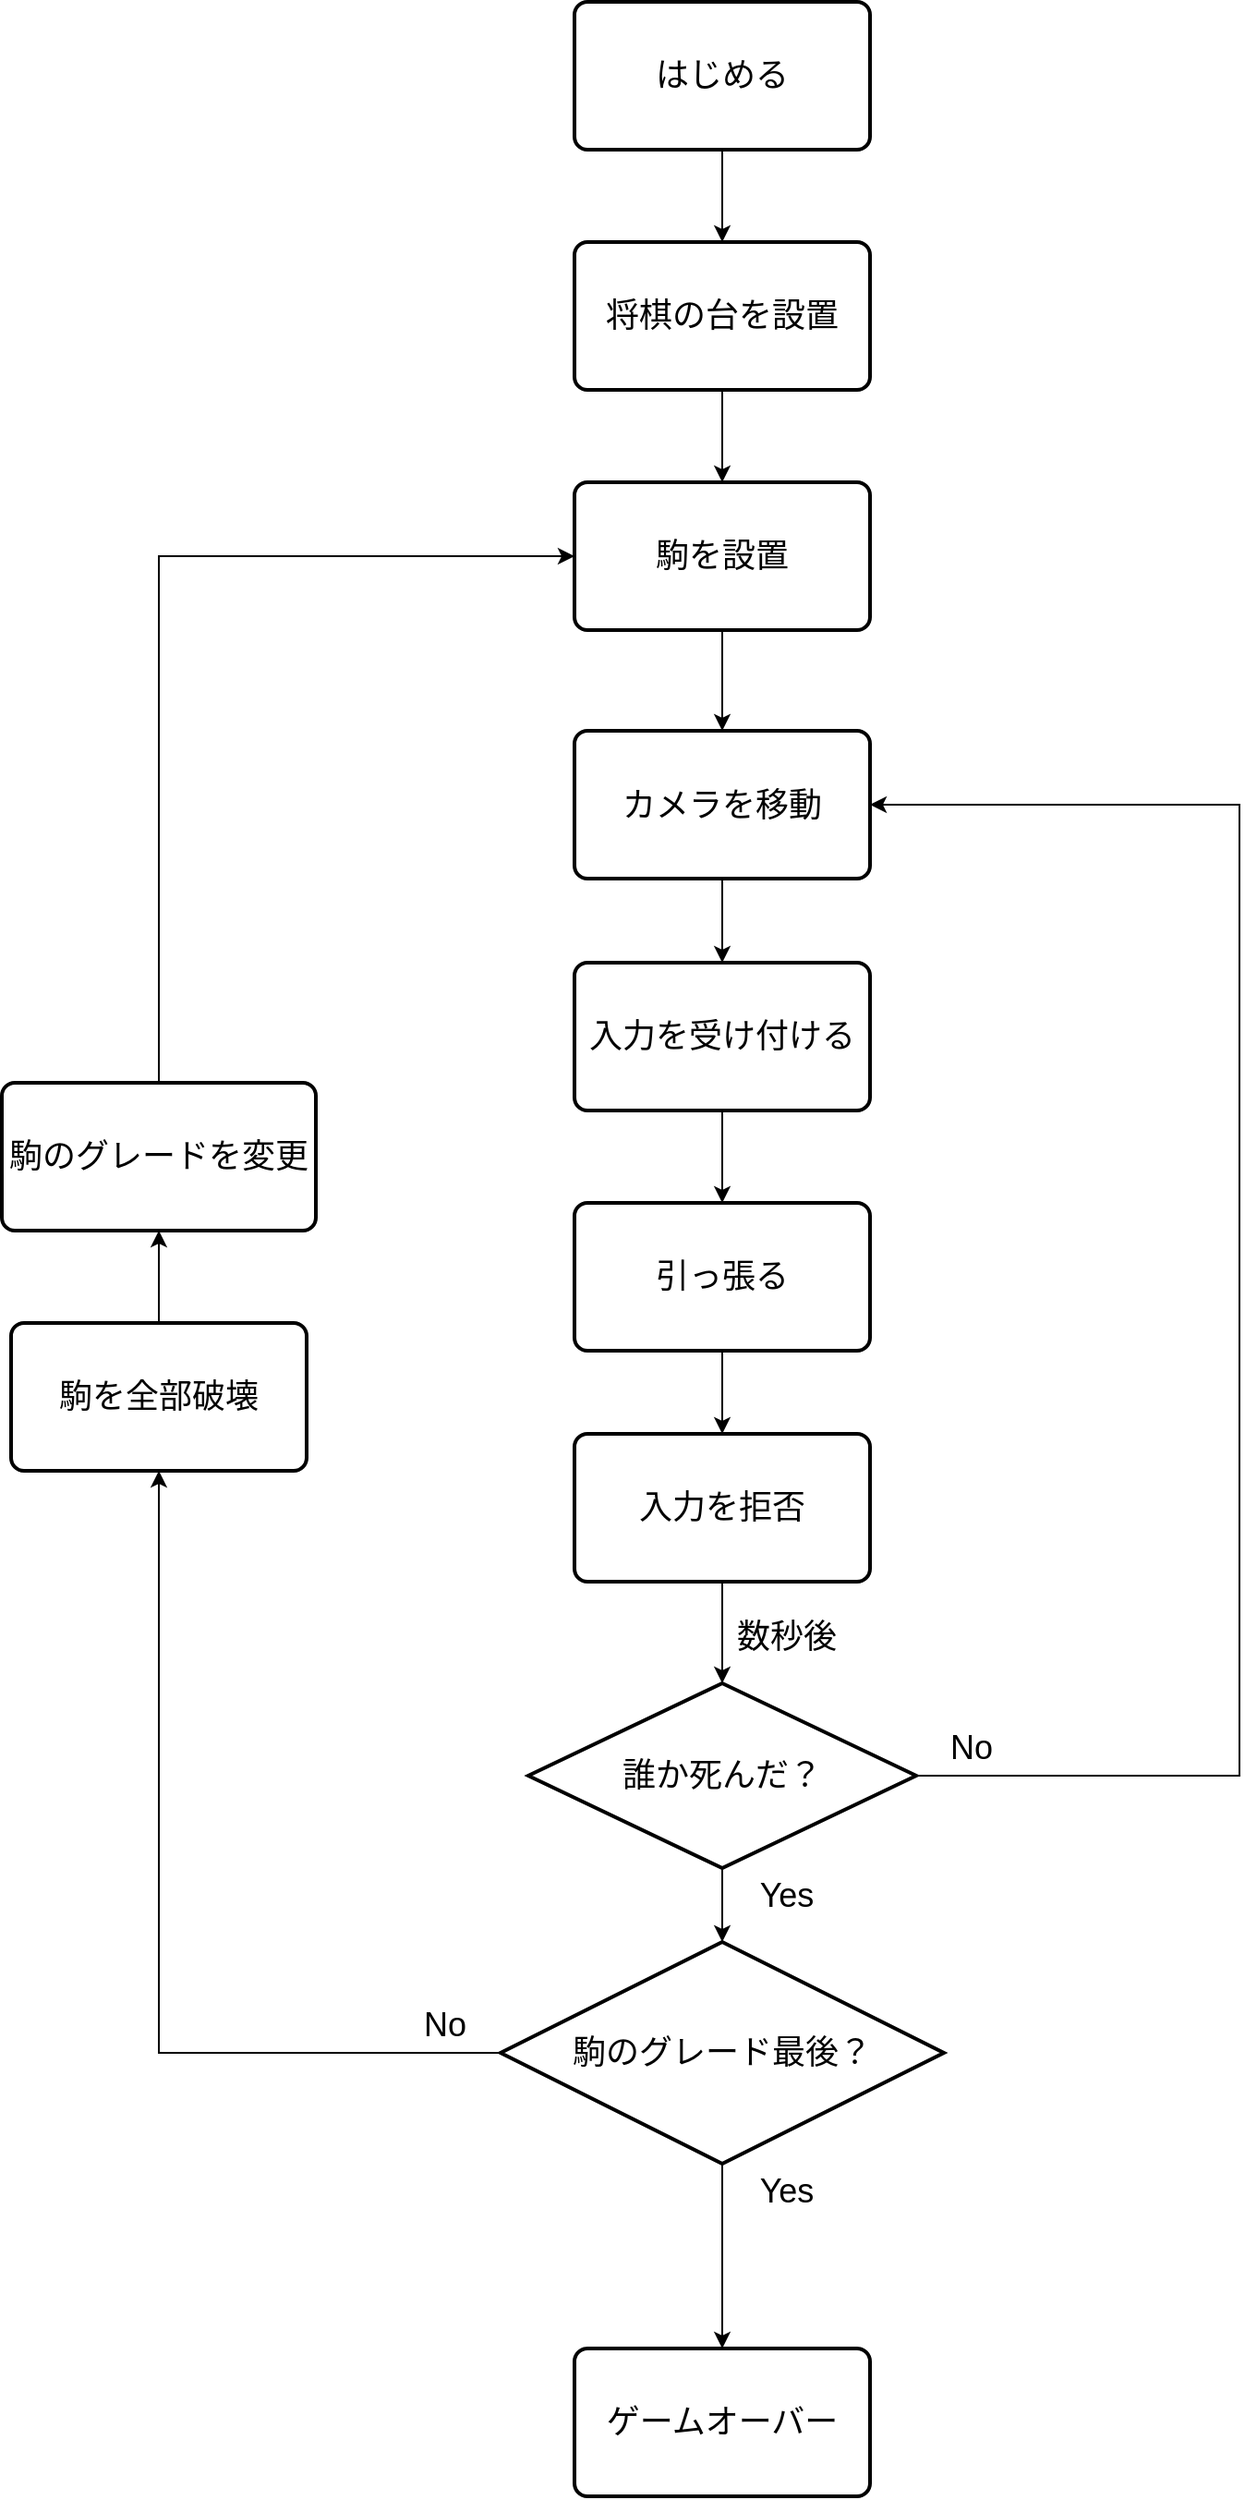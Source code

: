 <mxfile version="26.0.16" pages="2">
  <diagram id="KNrEsxc8OHT4lTlmo8bN" name="ゲームの流れ">
    <mxGraphModel dx="838" dy="947" grid="1" gridSize="10" guides="1" tooltips="1" connect="1" arrows="1" fold="1" page="1" pageScale="1" pageWidth="827" pageHeight="2000" math="0" shadow="0">
      <root>
        <mxCell id="0" />
        <mxCell id="1" parent="0" />
        <mxCell id="aFEkbyYQlSuxi4dH8qW9-11" style="edgeStyle=orthogonalEdgeStyle;rounded=0;orthogonalLoop=1;jettySize=auto;html=1;" edge="1" parent="1" source="aFEkbyYQlSuxi4dH8qW9-1" target="aFEkbyYQlSuxi4dH8qW9-2">
          <mxGeometry relative="1" as="geometry" />
        </mxCell>
        <mxCell id="aFEkbyYQlSuxi4dH8qW9-1" value="&lt;span style=&quot;font-size: 18px;&quot;&gt;はじめる&lt;/span&gt;" style="rounded=1;whiteSpace=wrap;html=1;absoluteArcSize=1;arcSize=14;strokeWidth=2;" vertex="1" parent="1">
          <mxGeometry x="345" y="110" width="160" height="80" as="geometry" />
        </mxCell>
        <mxCell id="aFEkbyYQlSuxi4dH8qW9-12" style="edgeStyle=orthogonalEdgeStyle;rounded=0;orthogonalLoop=1;jettySize=auto;html=1;" edge="1" parent="1" source="aFEkbyYQlSuxi4dH8qW9-2" target="aFEkbyYQlSuxi4dH8qW9-3">
          <mxGeometry relative="1" as="geometry" />
        </mxCell>
        <mxCell id="aFEkbyYQlSuxi4dH8qW9-2" value="&lt;span style=&quot;font-size: 18px;&quot;&gt;将棋の台を設置&lt;/span&gt;" style="rounded=1;whiteSpace=wrap;html=1;absoluteArcSize=1;arcSize=14;strokeWidth=2;" vertex="1" parent="1">
          <mxGeometry x="345" y="240" width="160" height="80" as="geometry" />
        </mxCell>
        <mxCell id="aFEkbyYQlSuxi4dH8qW9-13" style="edgeStyle=orthogonalEdgeStyle;rounded=0;orthogonalLoop=1;jettySize=auto;html=1;" edge="1" parent="1" source="aFEkbyYQlSuxi4dH8qW9-3" target="aFEkbyYQlSuxi4dH8qW9-4">
          <mxGeometry relative="1" as="geometry" />
        </mxCell>
        <mxCell id="aFEkbyYQlSuxi4dH8qW9-3" value="&lt;span style=&quot;font-size: 18px;&quot;&gt;駒を設置&lt;/span&gt;" style="rounded=1;whiteSpace=wrap;html=1;absoluteArcSize=1;arcSize=14;strokeWidth=2;" vertex="1" parent="1">
          <mxGeometry x="345" y="370" width="160" height="80" as="geometry" />
        </mxCell>
        <mxCell id="aFEkbyYQlSuxi4dH8qW9-14" style="edgeStyle=orthogonalEdgeStyle;rounded=0;orthogonalLoop=1;jettySize=auto;html=1;" edge="1" parent="1" source="aFEkbyYQlSuxi4dH8qW9-4" target="aFEkbyYQlSuxi4dH8qW9-5">
          <mxGeometry relative="1" as="geometry" />
        </mxCell>
        <mxCell id="aFEkbyYQlSuxi4dH8qW9-4" value="&lt;span style=&quot;font-size: 18px;&quot;&gt;カメラを移動&lt;/span&gt;" style="rounded=1;whiteSpace=wrap;html=1;absoluteArcSize=1;arcSize=14;strokeWidth=2;" vertex="1" parent="1">
          <mxGeometry x="345" y="504.5" width="160" height="80" as="geometry" />
        </mxCell>
        <mxCell id="aFEkbyYQlSuxi4dH8qW9-15" style="edgeStyle=orthogonalEdgeStyle;rounded=0;orthogonalLoop=1;jettySize=auto;html=1;" edge="1" parent="1" source="aFEkbyYQlSuxi4dH8qW9-5" target="aFEkbyYQlSuxi4dH8qW9-6">
          <mxGeometry relative="1" as="geometry" />
        </mxCell>
        <mxCell id="aFEkbyYQlSuxi4dH8qW9-5" value="&lt;span style=&quot;font-size: 18px;&quot;&gt;入力を受け付ける&lt;/span&gt;" style="rounded=1;whiteSpace=wrap;html=1;absoluteArcSize=1;arcSize=14;strokeWidth=2;" vertex="1" parent="1">
          <mxGeometry x="345" y="630" width="160" height="80" as="geometry" />
        </mxCell>
        <mxCell id="aFEkbyYQlSuxi4dH8qW9-16" style="edgeStyle=orthogonalEdgeStyle;rounded=0;orthogonalLoop=1;jettySize=auto;html=1;" edge="1" parent="1" source="aFEkbyYQlSuxi4dH8qW9-6" target="aFEkbyYQlSuxi4dH8qW9-26">
          <mxGeometry relative="1" as="geometry" />
        </mxCell>
        <mxCell id="aFEkbyYQlSuxi4dH8qW9-6" value="&lt;span style=&quot;font-size: 18px;&quot;&gt;引っ張る&lt;/span&gt;" style="rounded=1;whiteSpace=wrap;html=1;absoluteArcSize=1;arcSize=14;strokeWidth=2;" vertex="1" parent="1">
          <mxGeometry x="345" y="760" width="160" height="80" as="geometry" />
        </mxCell>
        <mxCell id="aFEkbyYQlSuxi4dH8qW9-28" style="edgeStyle=orthogonalEdgeStyle;rounded=0;orthogonalLoop=1;jettySize=auto;html=1;" edge="1" parent="1" source="aFEkbyYQlSuxi4dH8qW9-7" target="aFEkbyYQlSuxi4dH8qW9-4">
          <mxGeometry relative="1" as="geometry">
            <Array as="points">
              <mxPoint x="705" y="1070" />
              <mxPoint x="705" y="544.5" />
            </Array>
          </mxGeometry>
        </mxCell>
        <mxCell id="aFEkbyYQlSuxi4dH8qW9-36" style="edgeStyle=orthogonalEdgeStyle;rounded=0;orthogonalLoop=1;jettySize=auto;html=1;" edge="1" parent="1" source="aFEkbyYQlSuxi4dH8qW9-7" target="aFEkbyYQlSuxi4dH8qW9-35">
          <mxGeometry relative="1" as="geometry" />
        </mxCell>
        <mxCell id="aFEkbyYQlSuxi4dH8qW9-7" value="&lt;font style=&quot;font-size: 18px;&quot;&gt;誰か死んだ？&lt;/font&gt;" style="strokeWidth=2;html=1;shape=mxgraph.flowchart.decision;whiteSpace=wrap;" vertex="1" parent="1">
          <mxGeometry x="320" y="1020" width="210" height="100" as="geometry" />
        </mxCell>
        <mxCell id="aFEkbyYQlSuxi4dH8qW9-20" value="&lt;font style=&quot;font-size: 18px;&quot;&gt;Yes&lt;/font&gt;" style="text;html=1;align=center;verticalAlign=middle;whiteSpace=wrap;rounded=0;" vertex="1" parent="1">
          <mxGeometry x="430" y="1120" width="60" height="30" as="geometry" />
        </mxCell>
        <mxCell id="aFEkbyYQlSuxi4dH8qW9-22" value="&lt;font style=&quot;font-size: 18px;&quot;&gt;No&lt;/font&gt;" style="text;html=1;align=center;verticalAlign=middle;whiteSpace=wrap;rounded=0;" vertex="1" parent="1">
          <mxGeometry x="530" y="1040" width="60" height="30" as="geometry" />
        </mxCell>
        <mxCell id="aFEkbyYQlSuxi4dH8qW9-27" style="edgeStyle=orthogonalEdgeStyle;rounded=0;orthogonalLoop=1;jettySize=auto;html=1;" edge="1" parent="1" source="aFEkbyYQlSuxi4dH8qW9-26" target="aFEkbyYQlSuxi4dH8qW9-7">
          <mxGeometry relative="1" as="geometry" />
        </mxCell>
        <mxCell id="aFEkbyYQlSuxi4dH8qW9-26" value="&lt;span style=&quot;font-size: 18px;&quot;&gt;入力を拒否&lt;/span&gt;" style="rounded=1;whiteSpace=wrap;html=1;absoluteArcSize=1;arcSize=14;strokeWidth=2;" vertex="1" parent="1">
          <mxGeometry x="345" y="885" width="160" height="80" as="geometry" />
        </mxCell>
        <mxCell id="aFEkbyYQlSuxi4dH8qW9-32" style="edgeStyle=orthogonalEdgeStyle;rounded=0;orthogonalLoop=1;jettySize=auto;html=1;entryX=0.5;entryY=1;entryDx=0;entryDy=0;" edge="1" parent="1" source="aFEkbyYQlSuxi4dH8qW9-30" target="aFEkbyYQlSuxi4dH8qW9-31">
          <mxGeometry relative="1" as="geometry" />
        </mxCell>
        <mxCell id="aFEkbyYQlSuxi4dH8qW9-30" value="&lt;span style=&quot;font-size: 18px;&quot;&gt;駒を全部破壊&lt;/span&gt;" style="rounded=1;whiteSpace=wrap;html=1;absoluteArcSize=1;arcSize=14;strokeWidth=2;" vertex="1" parent="1">
          <mxGeometry x="40" y="825" width="160" height="80" as="geometry" />
        </mxCell>
        <mxCell id="aFEkbyYQlSuxi4dH8qW9-34" style="edgeStyle=orthogonalEdgeStyle;rounded=0;orthogonalLoop=1;jettySize=auto;html=1;" edge="1" parent="1" source="aFEkbyYQlSuxi4dH8qW9-31" target="aFEkbyYQlSuxi4dH8qW9-3">
          <mxGeometry relative="1" as="geometry">
            <Array as="points">
              <mxPoint x="120" y="410" />
            </Array>
          </mxGeometry>
        </mxCell>
        <mxCell id="aFEkbyYQlSuxi4dH8qW9-31" value="&lt;span style=&quot;font-size: 18px;&quot;&gt;駒のグレードを変更&lt;/span&gt;" style="rounded=1;whiteSpace=wrap;html=1;absoluteArcSize=1;arcSize=14;strokeWidth=2;" vertex="1" parent="1">
          <mxGeometry x="35" y="695" width="170" height="80" as="geometry" />
        </mxCell>
        <mxCell id="aFEkbyYQlSuxi4dH8qW9-37" style="edgeStyle=orthogonalEdgeStyle;rounded=0;orthogonalLoop=1;jettySize=auto;html=1;" edge="1" parent="1" source="aFEkbyYQlSuxi4dH8qW9-35" target="aFEkbyYQlSuxi4dH8qW9-30">
          <mxGeometry relative="1" as="geometry" />
        </mxCell>
        <mxCell id="aFEkbyYQlSuxi4dH8qW9-43" style="edgeStyle=orthogonalEdgeStyle;rounded=0;orthogonalLoop=1;jettySize=auto;html=1;" edge="1" parent="1" source="aFEkbyYQlSuxi4dH8qW9-35" target="aFEkbyYQlSuxi4dH8qW9-41">
          <mxGeometry relative="1" as="geometry" />
        </mxCell>
        <mxCell id="aFEkbyYQlSuxi4dH8qW9-35" value="&lt;font style=&quot;font-size: 18px;&quot;&gt;駒のグレード最後？&lt;/font&gt;" style="strokeWidth=2;html=1;shape=mxgraph.flowchart.decision;whiteSpace=wrap;" vertex="1" parent="1">
          <mxGeometry x="305" y="1160" width="240" height="120" as="geometry" />
        </mxCell>
        <mxCell id="aFEkbyYQlSuxi4dH8qW9-38" value="&lt;font style=&quot;font-size: 18px;&quot;&gt;Yes&lt;/font&gt;" style="text;html=1;align=center;verticalAlign=middle;whiteSpace=wrap;rounded=0;" vertex="1" parent="1">
          <mxGeometry x="430" y="1280" width="60" height="30" as="geometry" />
        </mxCell>
        <mxCell id="aFEkbyYQlSuxi4dH8qW9-39" value="&lt;font style=&quot;font-size: 18px;&quot;&gt;No&lt;/font&gt;" style="text;html=1;align=center;verticalAlign=middle;whiteSpace=wrap;rounded=0;" vertex="1" parent="1">
          <mxGeometry x="245" y="1190" width="60" height="30" as="geometry" />
        </mxCell>
        <mxCell id="aFEkbyYQlSuxi4dH8qW9-41" value="&lt;span style=&quot;font-size: 18px;&quot;&gt;ゲームオーバー&lt;/span&gt;" style="rounded=1;whiteSpace=wrap;html=1;absoluteArcSize=1;arcSize=14;strokeWidth=2;" vertex="1" parent="1">
          <mxGeometry x="345" y="1380" width="160" height="80" as="geometry" />
        </mxCell>
        <mxCell id="aFEkbyYQlSuxi4dH8qW9-42" value="&lt;font style=&quot;font-size: 18px;&quot;&gt;数秒後&lt;/font&gt;" style="text;html=1;align=center;verticalAlign=middle;whiteSpace=wrap;rounded=0;" vertex="1" parent="1">
          <mxGeometry x="430" y="980" width="60" height="30" as="geometry" />
        </mxCell>
      </root>
    </mxGraphModel>
  </diagram>
  <diagram name="Page-1" id="3xXr-MqqkD-zRefkywo9">
    <mxGraphModel dx="712" dy="805" grid="1" gridSize="10" guides="1" tooltips="1" connect="1" arrows="1" fold="1" page="1" pageScale="1" pageWidth="827" pageHeight="1169" math="0" shadow="0">
      <root>
        <mxCell id="0" />
        <mxCell id="1" parent="0" />
        <mxCell id="0YVbEVulbBWbXWCxAZjD-1" value="" style="rounded=0;whiteSpace=wrap;html=1;" vertex="1" parent="1">
          <mxGeometry x="60" y="130" width="390" height="260" as="geometry" />
        </mxCell>
        <mxCell id="0YVbEVulbBWbXWCxAZjD-7" value="PlayerInputManager" style="swimlane;fontStyle=0;childLayout=stackLayout;horizontal=1;startSize=30;horizontalStack=0;resizeParent=1;resizeParentMax=0;resizeLast=0;collapsible=1;marginBottom=0;whiteSpace=wrap;html=1;" vertex="1" parent="1">
          <mxGeometry x="560" y="100" width="170" height="120" as="geometry" />
        </mxCell>
        <mxCell id="0YVbEVulbBWbXWCxAZjD-8" value="- OnEnable() : void" style="text;strokeColor=none;fillColor=none;align=left;verticalAlign=middle;spacingLeft=4;spacingRight=4;overflow=hidden;points=[[0,0.5],[1,0.5]];portConstraint=eastwest;rotatable=0;whiteSpace=wrap;html=1;" vertex="1" parent="0YVbEVulbBWbXWCxAZjD-7">
          <mxGeometry y="30" width="170" height="30" as="geometry" />
        </mxCell>
        <mxCell id="0YVbEVulbBWbXWCxAZjD-9" value="- OnDisable() : void" style="text;strokeColor=none;fillColor=none;align=left;verticalAlign=middle;spacingLeft=4;spacingRight=4;overflow=hidden;points=[[0,0.5],[1,0.5]];portConstraint=eastwest;rotatable=0;whiteSpace=wrap;html=1;" vertex="1" parent="0YVbEVulbBWbXWCxAZjD-7">
          <mxGeometry y="60" width="170" height="30" as="geometry" />
        </mxCell>
        <mxCell id="0YVbEVulbBWbXWCxAZjD-10" value="- CalcFlickDirection() : void" style="text;strokeColor=none;fillColor=none;align=left;verticalAlign=middle;spacingLeft=4;spacingRight=4;overflow=hidden;points=[[0,0.5],[1,0.5]];portConstraint=eastwest;rotatable=0;whiteSpace=wrap;html=1;" vertex="1" parent="0YVbEVulbBWbXWCxAZjD-7">
          <mxGeometry y="90" width="170" height="30" as="geometry" />
        </mxCell>
        <mxCell id="0YVbEVulbBWbXWCxAZjD-12" value="Player" style="text;html=1;align=center;verticalAlign=middle;whiteSpace=wrap;rounded=0;" vertex="1" parent="1">
          <mxGeometry x="70" y="140" width="60" height="30" as="geometry" />
        </mxCell>
        <mxCell id="0YVbEVulbBWbXWCxAZjD-14" value="&lt;p style=&quot;margin:0px;margin-top:4px;text-align:center;&quot;&gt;&lt;i&gt;&amp;lt;&amp;lt;Interface&amp;gt;&amp;gt;&lt;/i&gt;&lt;br&gt;&lt;b&gt;IFlickable&lt;/b&gt;&lt;/p&gt;&lt;hr size=&quot;1&quot; style=&quot;border-style:solid;&quot;&gt;&lt;p style=&quot;margin:0px;margin-left:4px;&quot;&gt;+ FlickObject(direction : Vector3) : void&lt;/p&gt;" style="verticalAlign=top;align=left;overflow=fill;html=1;whiteSpace=wrap;" vertex="1" parent="1">
          <mxGeometry x="220" y="170" width="220" height="70" as="geometry" />
        </mxCell>
        <mxCell id="0YVbEVulbBWbXWCxAZjD-19" style="edgeStyle=orthogonalEdgeStyle;rounded=0;orthogonalLoop=1;jettySize=auto;html=1;" edge="1" parent="1" source="0YVbEVulbBWbXWCxAZjD-15" target="0YVbEVulbBWbXWCxAZjD-14">
          <mxGeometry relative="1" as="geometry" />
        </mxCell>
        <mxCell id="0YVbEVulbBWbXWCxAZjD-15" value="KomaBase" style="swimlane;fontStyle=0;childLayout=stackLayout;horizontal=1;startSize=26;fillColor=none;horizontalStack=0;resizeParent=1;resizeParentMax=0;resizeLast=0;collapsible=1;marginBottom=0;whiteSpace=wrap;html=1;" vertex="1" parent="1">
          <mxGeometry x="80" y="290" width="140" height="52" as="geometry" />
        </mxCell>
        <mxCell id="0YVbEVulbBWbXWCxAZjD-16" value="- flickPower : float" style="text;strokeColor=none;fillColor=none;align=left;verticalAlign=top;spacingLeft=4;spacingRight=4;overflow=hidden;rotatable=0;points=[[0,0.5],[1,0.5]];portConstraint=eastwest;whiteSpace=wrap;html=1;" vertex="1" parent="0YVbEVulbBWbXWCxAZjD-15">
          <mxGeometry y="26" width="140" height="26" as="geometry" />
        </mxCell>
        <mxCell id="0YVbEVulbBWbXWCxAZjD-20" style="edgeStyle=orthogonalEdgeStyle;rounded=0;orthogonalLoop=1;jettySize=auto;html=1;" edge="1" parent="1" source="0YVbEVulbBWbXWCxAZjD-10" target="0YVbEVulbBWbXWCxAZjD-14">
          <mxGeometry relative="1" as="geometry" />
        </mxCell>
      </root>
    </mxGraphModel>
  </diagram>
</mxfile>
